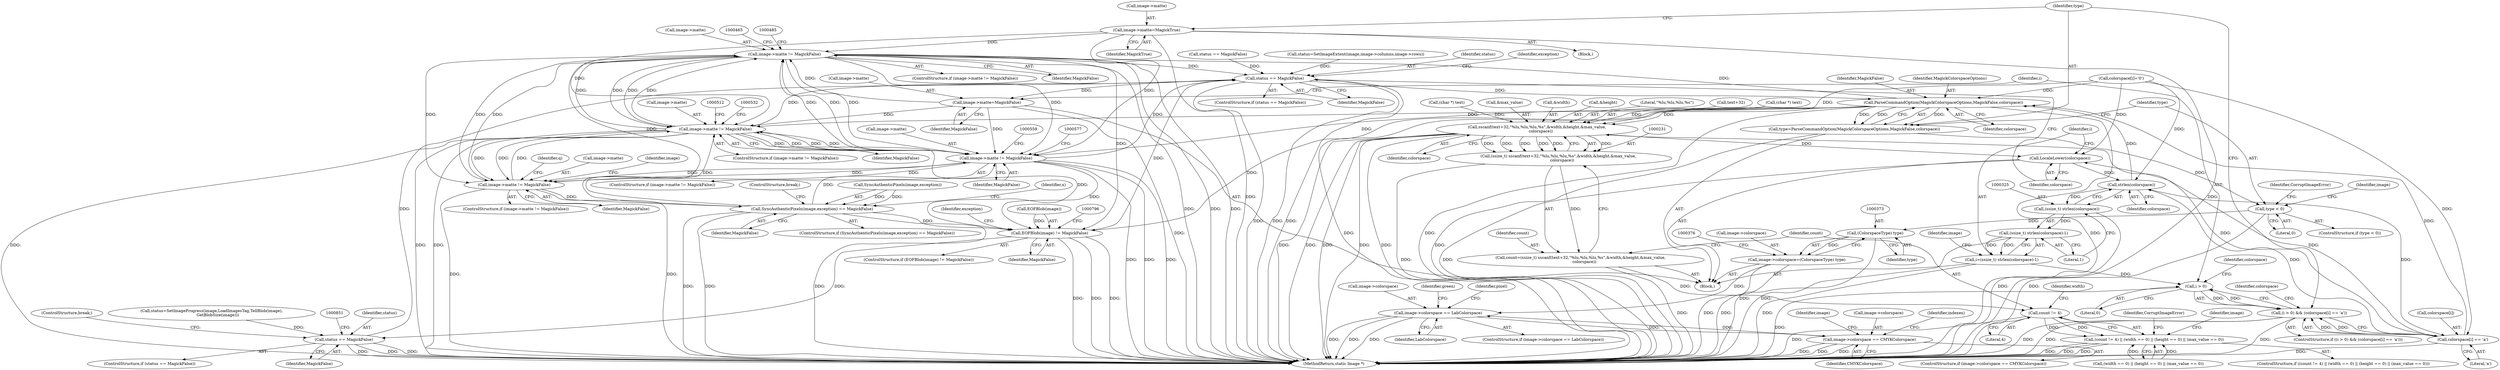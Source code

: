 digraph "0_ImageMagick_48bcf7c39302cdf9b0d9202ad03bf1b95152c44d@pointer" {
"1000350" [label="(Call,image->matte=MagickTrue)"];
"1000458" [label="(Call,image->matte != MagickFalse)"];
"1000306" [label="(Call,status == MagickFalse)"];
"1000329" [label="(Call,image->matte=MagickFalse)"];
"1000505" [label="(Call,image->matte != MagickFalse)"];
"1000552" [label="(Call,image->matte != MagickFalse)"];
"1000764" [label="(Call,image->matte != MagickFalse)"];
"1000775" [label="(Call,SyncAuthenticPixels(image,exception) == MagickFalse)"];
"1000782" [label="(Call,EOFBlob(image) != MagickFalse)"];
"1000844" [label="(Call,status == MagickFalse)"];
"1000357" [label="(Call,ParseCommandOption(MagickColorspaceOptions,MagickFalse,colorspace))"];
"1000232" [label="(Call,sscanf(text+32,\"%lu,%lu,%lu,%s\",&width,&height,&max_value,\n      colorspace))"];
"1000230" [label="(Call,(ssize_t) sscanf(text+32,\"%lu,%lu,%lu,%s\",&width,&height,&max_value,\n      colorspace))"];
"1000228" [label="(Call,count=(ssize_t) sscanf(text+32,\"%lu,%lu,%lu,%s\",&width,&height,&max_value,\n      colorspace))"];
"1000246" [label="(Call,count != 4)"];
"1000245" [label="(Call,(count != 4) || (width == 0) || (height == 0) || (max_value == 0))"];
"1000319" [label="(Call,LocaleLower(colorspace))"];
"1000326" [label="(Call,strlen(colorspace))"];
"1000324" [label="(Call,(ssize_t) strlen(colorspace))"];
"1000323" [label="(Call,(ssize_t) strlen(colorspace)-1)"];
"1000321" [label="(Call,i=(ssize_t) strlen(colorspace)-1)"];
"1000336" [label="(Call,i > 0)"];
"1000335" [label="(Call,(i > 0) && (colorspace[i] == 'a'))"];
"1000339" [label="(Call,colorspace[i] == 'a')"];
"1000355" [label="(Call,type=ParseCommandOption(MagickColorspaceOptions,MagickFalse,colorspace))"];
"1000362" [label="(Call,type < 0)"];
"1000372" [label="(Call,(ColorspaceType) type)"];
"1000368" [label="(Call,image->colorspace=(ColorspaceType) type)"];
"1000627" [label="(Call,image->colorspace == LabColorspace)"];
"1000748" [label="(Call,image->colorspace == CMYKColorspace)"];
"1000334" [label="(ControlStructure,if ((i > 0) && (colorspace[i] == 'a')))"];
"1000457" [label="(ControlStructure,if (image->matte != MagickFalse))"];
"1000246" [label="(Call,count != 4)"];
"1000336" [label="(Call,i > 0)"];
"1000251" [label="(Identifier,width)"];
"1000243" [label="(Identifier,colorspace)"];
"1000631" [label="(Identifier,LabColorspace)"];
"1000339" [label="(Call,colorspace[i] == 'a')"];
"1000333" [label="(Identifier,MagickFalse)"];
"1000358" [label="(Identifier,MagickColorspaceOptions)"];
"1000556" [label="(Identifier,MagickFalse)"];
"1000749" [label="(Call,image->colorspace)"];
"1000324" [label="(Call,(ssize_t) strlen(colorspace))"];
"1000627" [label="(Call,image->colorspace == LabColorspace)"];
"1000755" [label="(Identifier,indexes)"];
"1000776" [label="(Call,SyncAuthenticPixels(image,exception))"];
"1000458" [label="(Call,image->matte != MagickFalse)"];
"1000551" [label="(ControlStructure,if (image->matte != MagickFalse))"];
"1000777" [label="(Identifier,image)"];
"1000331" [label="(Identifier,image)"];
"1000343" [label="(Literal,'a')"];
"1000361" [label="(ControlStructure,if (type < 0))"];
"1000338" [label="(Literal,0)"];
"1000843" [label="(ControlStructure,if (status == MagickFalse))"];
"1000766" [label="(Identifier,image)"];
"1000357" [label="(Call,ParseCommandOption(MagickColorspaceOptions,MagickFalse,colorspace))"];
"1000306" [label="(Call,status == MagickFalse)"];
"1000788" [label="(Identifier,exception)"];
"1000322" [label="(Identifier,i)"];
"1000369" [label="(Call,image->colorspace)"];
"1000781" [label="(ControlStructure,if (EOFBlob(image) != MagickFalse))"];
"1000311" [label="(Identifier,exception)"];
"1000864" [label="(MethodReturn,static Image *)"];
"1000374" [label="(Identifier,type)"];
"1000748" [label="(Call,image->colorspace == CMYKColorspace)"];
"1000768" [label="(Identifier,MagickFalse)"];
"1000368" [label="(Call,image->colorspace=(ColorspaceType) type)"];
"1000345" [label="(Call,colorspace[i]='\0')"];
"1000366" [label="(Identifier,CorruptImageError)"];
"1000847" [label="(ControlStructure,break;)"];
"1000176" [label="(Call,status == MagickFalse)"];
"1000354" [label="(Identifier,MagickTrue)"];
"1000248" [label="(Literal,4)"];
"1000370" [label="(Identifier,image)"];
"1000626" [label="(ControlStructure,if (image->colorspace == LabColorspace))"];
"1000351" [label="(Call,image->matte)"];
"1000850" [label="(Call,(char *) text)"];
"1000770" [label="(Identifier,q)"];
"1000649" [label="(Identifier,pixel)"];
"1000305" [label="(ControlStructure,if (status == MagickFalse))"];
"1000439" [label="(Identifier,x)"];
"1000214" [label="(Block,)"];
"1000774" [label="(ControlStructure,if (SyncAuthenticPixels(image,exception) == MagickFalse))"];
"1000335" [label="(Call,(i > 0) && (colorspace[i] == 'a'))"];
"1000350" [label="(Call,image->matte=MagickTrue)"];
"1000834" [label="(Call,status=SetImageProgress(image,LoadImagesTag,TellBlob(image),\n          GetBlobSize(image)))"];
"1000232" [label="(Call,sscanf(text+32,\"%lu,%lu,%lu,%s\",&width,&height,&max_value,\n      colorspace))"];
"1000552" [label="(Call,image->matte != MagickFalse)"];
"1000323" [label="(Call,(ssize_t) strlen(colorspace)-1)"];
"1000295" [label="(Call,status=SetImageExtent(image,image->columns,image->rows))"];
"1000320" [label="(Identifier,colorspace)"];
"1000307" [label="(Identifier,status)"];
"1000244" [label="(ControlStructure,if ((count != 4) || (width == 0) || (height == 0) || (max_value == 0)))"];
"1000328" [label="(Literal,1)"];
"1000363" [label="(Identifier,type)"];
"1000504" [label="(ControlStructure,if (image->matte != MagickFalse))"];
"1000326" [label="(Call,strlen(colorspace))"];
"1000247" [label="(Identifier,count)"];
"1000237" [label="(Call,&width)"];
"1000308" [label="(Identifier,MagickFalse)"];
"1000355" [label="(Call,type=ParseCommandOption(MagickColorspaceOptions,MagickFalse,colorspace))"];
"1000340" [label="(Call,colorspace[i])"];
"1000506" [label="(Call,image->matte)"];
"1000344" [label="(Block,)"];
"1000372" [label="(Call,(ColorspaceType) type)"];
"1000319" [label="(Call,LocaleLower(colorspace))"];
"1000327" [label="(Identifier,colorspace)"];
"1000628" [label="(Call,image->colorspace)"];
"1000765" [label="(Call,image->matte)"];
"1000782" [label="(Call,EOFBlob(image) != MagickFalse)"];
"1000360" [label="(Identifier,colorspace)"];
"1000239" [label="(Call,&height)"];
"1000846" [label="(Identifier,MagickFalse)"];
"1000459" [label="(Call,image->matte)"];
"1000347" [label="(Identifier,colorspace)"];
"1000553" [label="(Call,image->matte)"];
"1000505" [label="(Call,image->matte != MagickFalse)"];
"1000362" [label="(Call,type < 0)"];
"1000341" [label="(Identifier,colorspace)"];
"1000321" [label="(Call,i=(ssize_t) strlen(colorspace)-1)"];
"1000764" [label="(Call,image->matte != MagickFalse)"];
"1000359" [label="(Identifier,MagickFalse)"];
"1000265" [label="(Identifier,image)"];
"1000245" [label="(Call,(count != 4) || (width == 0) || (height == 0) || (max_value == 0))"];
"1000634" [label="(Identifier,green)"];
"1000509" [label="(Identifier,MagickFalse)"];
"1000462" [label="(Identifier,MagickFalse)"];
"1000203" [label="(Call,(char *) text)"];
"1000845" [label="(Identifier,status)"];
"1000356" [label="(Identifier,type)"];
"1000230" [label="(Call,(ssize_t) sscanf(text+32,\"%lu,%lu,%lu,%s\",&width,&height,&max_value,\n      colorspace))"];
"1000364" [label="(Literal,0)"];
"1000780" [label="(ControlStructure,break;)"];
"1000785" [label="(Identifier,MagickFalse)"];
"1000747" [label="(ControlStructure,if (image->colorspace == CMYKColorspace))"];
"1000241" [label="(Call,&max_value)"];
"1000752" [label="(Identifier,CMYKColorspace)"];
"1000775" [label="(Call,SyncAuthenticPixels(image,exception) == MagickFalse)"];
"1000763" [label="(ControlStructure,if (image->matte != MagickFalse))"];
"1000779" [label="(Identifier,MagickFalse)"];
"1000236" [label="(Literal,\"%lu,%lu,%lu,%s\")"];
"1000844" [label="(Call,status == MagickFalse)"];
"1000233" [label="(Call,text+32)"];
"1000228" [label="(Call,count=(ssize_t) sscanf(text+32,\"%lu,%lu,%lu,%s\",&width,&height,&max_value,\n      colorspace))"];
"1000783" [label="(Call,EOFBlob(image))"];
"1000329" [label="(Call,image->matte=MagickFalse)"];
"1000330" [label="(Call,image->matte)"];
"1000261" [label="(Identifier,CorruptImageError)"];
"1000337" [label="(Identifier,i)"];
"1000249" [label="(Call,(width == 0) || (height == 0) || (max_value == 0))"];
"1000229" [label="(Identifier,count)"];
"1000350" -> "1000344"  [label="AST: "];
"1000350" -> "1000354"  [label="CFG: "];
"1000351" -> "1000350"  [label="AST: "];
"1000354" -> "1000350"  [label="AST: "];
"1000356" -> "1000350"  [label="CFG: "];
"1000350" -> "1000864"  [label="DDG: "];
"1000350" -> "1000864"  [label="DDG: "];
"1000350" -> "1000458"  [label="DDG: "];
"1000350" -> "1000505"  [label="DDG: "];
"1000350" -> "1000552"  [label="DDG: "];
"1000458" -> "1000457"  [label="AST: "];
"1000458" -> "1000462"  [label="CFG: "];
"1000459" -> "1000458"  [label="AST: "];
"1000462" -> "1000458"  [label="AST: "];
"1000465" -> "1000458"  [label="CFG: "];
"1000485" -> "1000458"  [label="CFG: "];
"1000458" -> "1000864"  [label="DDG: "];
"1000458" -> "1000864"  [label="DDG: "];
"1000458" -> "1000864"  [label="DDG: "];
"1000458" -> "1000306"  [label="DDG: "];
"1000552" -> "1000458"  [label="DDG: "];
"1000552" -> "1000458"  [label="DDG: "];
"1000505" -> "1000458"  [label="DDG: "];
"1000505" -> "1000458"  [label="DDG: "];
"1000329" -> "1000458"  [label="DDG: "];
"1000764" -> "1000458"  [label="DDG: "];
"1000775" -> "1000458"  [label="DDG: "];
"1000357" -> "1000458"  [label="DDG: "];
"1000458" -> "1000505"  [label="DDG: "];
"1000458" -> "1000505"  [label="DDG: "];
"1000458" -> "1000552"  [label="DDG: "];
"1000458" -> "1000552"  [label="DDG: "];
"1000458" -> "1000764"  [label="DDG: "];
"1000458" -> "1000764"  [label="DDG: "];
"1000458" -> "1000782"  [label="DDG: "];
"1000306" -> "1000305"  [label="AST: "];
"1000306" -> "1000308"  [label="CFG: "];
"1000307" -> "1000306"  [label="AST: "];
"1000308" -> "1000306"  [label="AST: "];
"1000311" -> "1000306"  [label="CFG: "];
"1000320" -> "1000306"  [label="CFG: "];
"1000306" -> "1000864"  [label="DDG: "];
"1000306" -> "1000864"  [label="DDG: "];
"1000306" -> "1000864"  [label="DDG: "];
"1000295" -> "1000306"  [label="DDG: "];
"1000505" -> "1000306"  [label="DDG: "];
"1000552" -> "1000306"  [label="DDG: "];
"1000844" -> "1000306"  [label="DDG: "];
"1000176" -> "1000306"  [label="DDG: "];
"1000782" -> "1000306"  [label="DDG: "];
"1000306" -> "1000329"  [label="DDG: "];
"1000306" -> "1000357"  [label="DDG: "];
"1000329" -> "1000214"  [label="AST: "];
"1000329" -> "1000333"  [label="CFG: "];
"1000330" -> "1000329"  [label="AST: "];
"1000333" -> "1000329"  [label="AST: "];
"1000337" -> "1000329"  [label="CFG: "];
"1000329" -> "1000864"  [label="DDG: "];
"1000329" -> "1000505"  [label="DDG: "];
"1000329" -> "1000552"  [label="DDG: "];
"1000505" -> "1000504"  [label="AST: "];
"1000505" -> "1000509"  [label="CFG: "];
"1000506" -> "1000505"  [label="AST: "];
"1000509" -> "1000505"  [label="AST: "];
"1000512" -> "1000505"  [label="CFG: "];
"1000532" -> "1000505"  [label="CFG: "];
"1000505" -> "1000864"  [label="DDG: "];
"1000505" -> "1000864"  [label="DDG: "];
"1000505" -> "1000864"  [label="DDG: "];
"1000552" -> "1000505"  [label="DDG: "];
"1000552" -> "1000505"  [label="DDG: "];
"1000764" -> "1000505"  [label="DDG: "];
"1000775" -> "1000505"  [label="DDG: "];
"1000357" -> "1000505"  [label="DDG: "];
"1000505" -> "1000552"  [label="DDG: "];
"1000505" -> "1000552"  [label="DDG: "];
"1000505" -> "1000764"  [label="DDG: "];
"1000505" -> "1000764"  [label="DDG: "];
"1000505" -> "1000782"  [label="DDG: "];
"1000552" -> "1000551"  [label="AST: "];
"1000552" -> "1000556"  [label="CFG: "];
"1000553" -> "1000552"  [label="AST: "];
"1000556" -> "1000552"  [label="AST: "];
"1000559" -> "1000552"  [label="CFG: "];
"1000577" -> "1000552"  [label="CFG: "];
"1000552" -> "1000864"  [label="DDG: "];
"1000552" -> "1000864"  [label="DDG: "];
"1000552" -> "1000864"  [label="DDG: "];
"1000764" -> "1000552"  [label="DDG: "];
"1000775" -> "1000552"  [label="DDG: "];
"1000357" -> "1000552"  [label="DDG: "];
"1000552" -> "1000764"  [label="DDG: "];
"1000552" -> "1000764"  [label="DDG: "];
"1000552" -> "1000782"  [label="DDG: "];
"1000764" -> "1000763"  [label="AST: "];
"1000764" -> "1000768"  [label="CFG: "];
"1000765" -> "1000764"  [label="AST: "];
"1000768" -> "1000764"  [label="AST: "];
"1000770" -> "1000764"  [label="CFG: "];
"1000777" -> "1000764"  [label="CFG: "];
"1000764" -> "1000864"  [label="DDG: "];
"1000764" -> "1000864"  [label="DDG: "];
"1000764" -> "1000775"  [label="DDG: "];
"1000775" -> "1000774"  [label="AST: "];
"1000775" -> "1000779"  [label="CFG: "];
"1000776" -> "1000775"  [label="AST: "];
"1000779" -> "1000775"  [label="AST: "];
"1000780" -> "1000775"  [label="CFG: "];
"1000439" -> "1000775"  [label="CFG: "];
"1000775" -> "1000864"  [label="DDG: "];
"1000775" -> "1000864"  [label="DDG: "];
"1000775" -> "1000864"  [label="DDG: "];
"1000776" -> "1000775"  [label="DDG: "];
"1000776" -> "1000775"  [label="DDG: "];
"1000775" -> "1000782"  [label="DDG: "];
"1000782" -> "1000781"  [label="AST: "];
"1000782" -> "1000785"  [label="CFG: "];
"1000783" -> "1000782"  [label="AST: "];
"1000785" -> "1000782"  [label="AST: "];
"1000788" -> "1000782"  [label="CFG: "];
"1000796" -> "1000782"  [label="CFG: "];
"1000782" -> "1000864"  [label="DDG: "];
"1000782" -> "1000864"  [label="DDG: "];
"1000782" -> "1000864"  [label="DDG: "];
"1000783" -> "1000782"  [label="DDG: "];
"1000357" -> "1000782"  [label="DDG: "];
"1000782" -> "1000844"  [label="DDG: "];
"1000844" -> "1000843"  [label="AST: "];
"1000844" -> "1000846"  [label="CFG: "];
"1000845" -> "1000844"  [label="AST: "];
"1000846" -> "1000844"  [label="AST: "];
"1000851" -> "1000844"  [label="CFG: "];
"1000847" -> "1000844"  [label="CFG: "];
"1000844" -> "1000864"  [label="DDG: "];
"1000844" -> "1000864"  [label="DDG: "];
"1000844" -> "1000864"  [label="DDG: "];
"1000834" -> "1000844"  [label="DDG: "];
"1000357" -> "1000355"  [label="AST: "];
"1000357" -> "1000360"  [label="CFG: "];
"1000358" -> "1000357"  [label="AST: "];
"1000359" -> "1000357"  [label="AST: "];
"1000360" -> "1000357"  [label="AST: "];
"1000355" -> "1000357"  [label="CFG: "];
"1000357" -> "1000864"  [label="DDG: "];
"1000357" -> "1000864"  [label="DDG: "];
"1000357" -> "1000864"  [label="DDG: "];
"1000357" -> "1000232"  [label="DDG: "];
"1000357" -> "1000355"  [label="DDG: "];
"1000357" -> "1000355"  [label="DDG: "];
"1000357" -> "1000355"  [label="DDG: "];
"1000339" -> "1000357"  [label="DDG: "];
"1000345" -> "1000357"  [label="DDG: "];
"1000326" -> "1000357"  [label="DDG: "];
"1000232" -> "1000230"  [label="AST: "];
"1000232" -> "1000243"  [label="CFG: "];
"1000233" -> "1000232"  [label="AST: "];
"1000236" -> "1000232"  [label="AST: "];
"1000237" -> "1000232"  [label="AST: "];
"1000239" -> "1000232"  [label="AST: "];
"1000241" -> "1000232"  [label="AST: "];
"1000243" -> "1000232"  [label="AST: "];
"1000230" -> "1000232"  [label="CFG: "];
"1000232" -> "1000864"  [label="DDG: "];
"1000232" -> "1000864"  [label="DDG: "];
"1000232" -> "1000864"  [label="DDG: "];
"1000232" -> "1000864"  [label="DDG: "];
"1000232" -> "1000864"  [label="DDG: "];
"1000232" -> "1000230"  [label="DDG: "];
"1000232" -> "1000230"  [label="DDG: "];
"1000232" -> "1000230"  [label="DDG: "];
"1000232" -> "1000230"  [label="DDG: "];
"1000232" -> "1000230"  [label="DDG: "];
"1000232" -> "1000230"  [label="DDG: "];
"1000850" -> "1000232"  [label="DDG: "];
"1000203" -> "1000232"  [label="DDG: "];
"1000339" -> "1000232"  [label="DDG: "];
"1000345" -> "1000232"  [label="DDG: "];
"1000232" -> "1000319"  [label="DDG: "];
"1000230" -> "1000228"  [label="AST: "];
"1000231" -> "1000230"  [label="AST: "];
"1000228" -> "1000230"  [label="CFG: "];
"1000230" -> "1000864"  [label="DDG: "];
"1000230" -> "1000228"  [label="DDG: "];
"1000228" -> "1000214"  [label="AST: "];
"1000229" -> "1000228"  [label="AST: "];
"1000247" -> "1000228"  [label="CFG: "];
"1000228" -> "1000864"  [label="DDG: "];
"1000228" -> "1000246"  [label="DDG: "];
"1000246" -> "1000245"  [label="AST: "];
"1000246" -> "1000248"  [label="CFG: "];
"1000247" -> "1000246"  [label="AST: "];
"1000248" -> "1000246"  [label="AST: "];
"1000251" -> "1000246"  [label="CFG: "];
"1000245" -> "1000246"  [label="CFG: "];
"1000246" -> "1000864"  [label="DDG: "];
"1000246" -> "1000245"  [label="DDG: "];
"1000246" -> "1000245"  [label="DDG: "];
"1000245" -> "1000244"  [label="AST: "];
"1000245" -> "1000249"  [label="CFG: "];
"1000249" -> "1000245"  [label="AST: "];
"1000261" -> "1000245"  [label="CFG: "];
"1000265" -> "1000245"  [label="CFG: "];
"1000245" -> "1000864"  [label="DDG: "];
"1000245" -> "1000864"  [label="DDG: "];
"1000245" -> "1000864"  [label="DDG: "];
"1000249" -> "1000245"  [label="DDG: "];
"1000249" -> "1000245"  [label="DDG: "];
"1000319" -> "1000214"  [label="AST: "];
"1000319" -> "1000320"  [label="CFG: "];
"1000320" -> "1000319"  [label="AST: "];
"1000322" -> "1000319"  [label="CFG: "];
"1000319" -> "1000864"  [label="DDG: "];
"1000339" -> "1000319"  [label="DDG: "];
"1000345" -> "1000319"  [label="DDG: "];
"1000319" -> "1000326"  [label="DDG: "];
"1000326" -> "1000324"  [label="AST: "];
"1000326" -> "1000327"  [label="CFG: "];
"1000327" -> "1000326"  [label="AST: "];
"1000324" -> "1000326"  [label="CFG: "];
"1000326" -> "1000324"  [label="DDG: "];
"1000339" -> "1000326"  [label="DDG: "];
"1000345" -> "1000326"  [label="DDG: "];
"1000326" -> "1000339"  [label="DDG: "];
"1000324" -> "1000323"  [label="AST: "];
"1000325" -> "1000324"  [label="AST: "];
"1000328" -> "1000324"  [label="CFG: "];
"1000324" -> "1000864"  [label="DDG: "];
"1000324" -> "1000323"  [label="DDG: "];
"1000323" -> "1000321"  [label="AST: "];
"1000323" -> "1000328"  [label="CFG: "];
"1000328" -> "1000323"  [label="AST: "];
"1000321" -> "1000323"  [label="CFG: "];
"1000323" -> "1000864"  [label="DDG: "];
"1000323" -> "1000321"  [label="DDG: "];
"1000323" -> "1000321"  [label="DDG: "];
"1000321" -> "1000214"  [label="AST: "];
"1000322" -> "1000321"  [label="AST: "];
"1000331" -> "1000321"  [label="CFG: "];
"1000321" -> "1000864"  [label="DDG: "];
"1000321" -> "1000336"  [label="DDG: "];
"1000336" -> "1000335"  [label="AST: "];
"1000336" -> "1000338"  [label="CFG: "];
"1000337" -> "1000336"  [label="AST: "];
"1000338" -> "1000336"  [label="AST: "];
"1000341" -> "1000336"  [label="CFG: "];
"1000335" -> "1000336"  [label="CFG: "];
"1000336" -> "1000864"  [label="DDG: "];
"1000336" -> "1000335"  [label="DDG: "];
"1000336" -> "1000335"  [label="DDG: "];
"1000335" -> "1000334"  [label="AST: "];
"1000335" -> "1000339"  [label="CFG: "];
"1000339" -> "1000335"  [label="AST: "];
"1000347" -> "1000335"  [label="CFG: "];
"1000356" -> "1000335"  [label="CFG: "];
"1000335" -> "1000864"  [label="DDG: "];
"1000335" -> "1000864"  [label="DDG: "];
"1000335" -> "1000864"  [label="DDG: "];
"1000339" -> "1000335"  [label="DDG: "];
"1000339" -> "1000335"  [label="DDG: "];
"1000339" -> "1000343"  [label="CFG: "];
"1000340" -> "1000339"  [label="AST: "];
"1000343" -> "1000339"  [label="AST: "];
"1000339" -> "1000864"  [label="DDG: "];
"1000345" -> "1000339"  [label="DDG: "];
"1000355" -> "1000214"  [label="AST: "];
"1000356" -> "1000355"  [label="AST: "];
"1000363" -> "1000355"  [label="CFG: "];
"1000355" -> "1000864"  [label="DDG: "];
"1000355" -> "1000362"  [label="DDG: "];
"1000362" -> "1000361"  [label="AST: "];
"1000362" -> "1000364"  [label="CFG: "];
"1000363" -> "1000362"  [label="AST: "];
"1000364" -> "1000362"  [label="AST: "];
"1000366" -> "1000362"  [label="CFG: "];
"1000370" -> "1000362"  [label="CFG: "];
"1000362" -> "1000864"  [label="DDG: "];
"1000362" -> "1000372"  [label="DDG: "];
"1000372" -> "1000368"  [label="AST: "];
"1000372" -> "1000374"  [label="CFG: "];
"1000373" -> "1000372"  [label="AST: "];
"1000374" -> "1000372"  [label="AST: "];
"1000368" -> "1000372"  [label="CFG: "];
"1000372" -> "1000864"  [label="DDG: "];
"1000372" -> "1000368"  [label="DDG: "];
"1000368" -> "1000214"  [label="AST: "];
"1000369" -> "1000368"  [label="AST: "];
"1000376" -> "1000368"  [label="CFG: "];
"1000368" -> "1000864"  [label="DDG: "];
"1000368" -> "1000864"  [label="DDG: "];
"1000368" -> "1000627"  [label="DDG: "];
"1000627" -> "1000626"  [label="AST: "];
"1000627" -> "1000631"  [label="CFG: "];
"1000628" -> "1000627"  [label="AST: "];
"1000631" -> "1000627"  [label="AST: "];
"1000634" -> "1000627"  [label="CFG: "];
"1000649" -> "1000627"  [label="CFG: "];
"1000627" -> "1000864"  [label="DDG: "];
"1000627" -> "1000864"  [label="DDG: "];
"1000627" -> "1000864"  [label="DDG: "];
"1000748" -> "1000627"  [label="DDG: "];
"1000627" -> "1000748"  [label="DDG: "];
"1000748" -> "1000747"  [label="AST: "];
"1000748" -> "1000752"  [label="CFG: "];
"1000749" -> "1000748"  [label="AST: "];
"1000752" -> "1000748"  [label="AST: "];
"1000755" -> "1000748"  [label="CFG: "];
"1000766" -> "1000748"  [label="CFG: "];
"1000748" -> "1000864"  [label="DDG: "];
"1000748" -> "1000864"  [label="DDG: "];
"1000748" -> "1000864"  [label="DDG: "];
}
